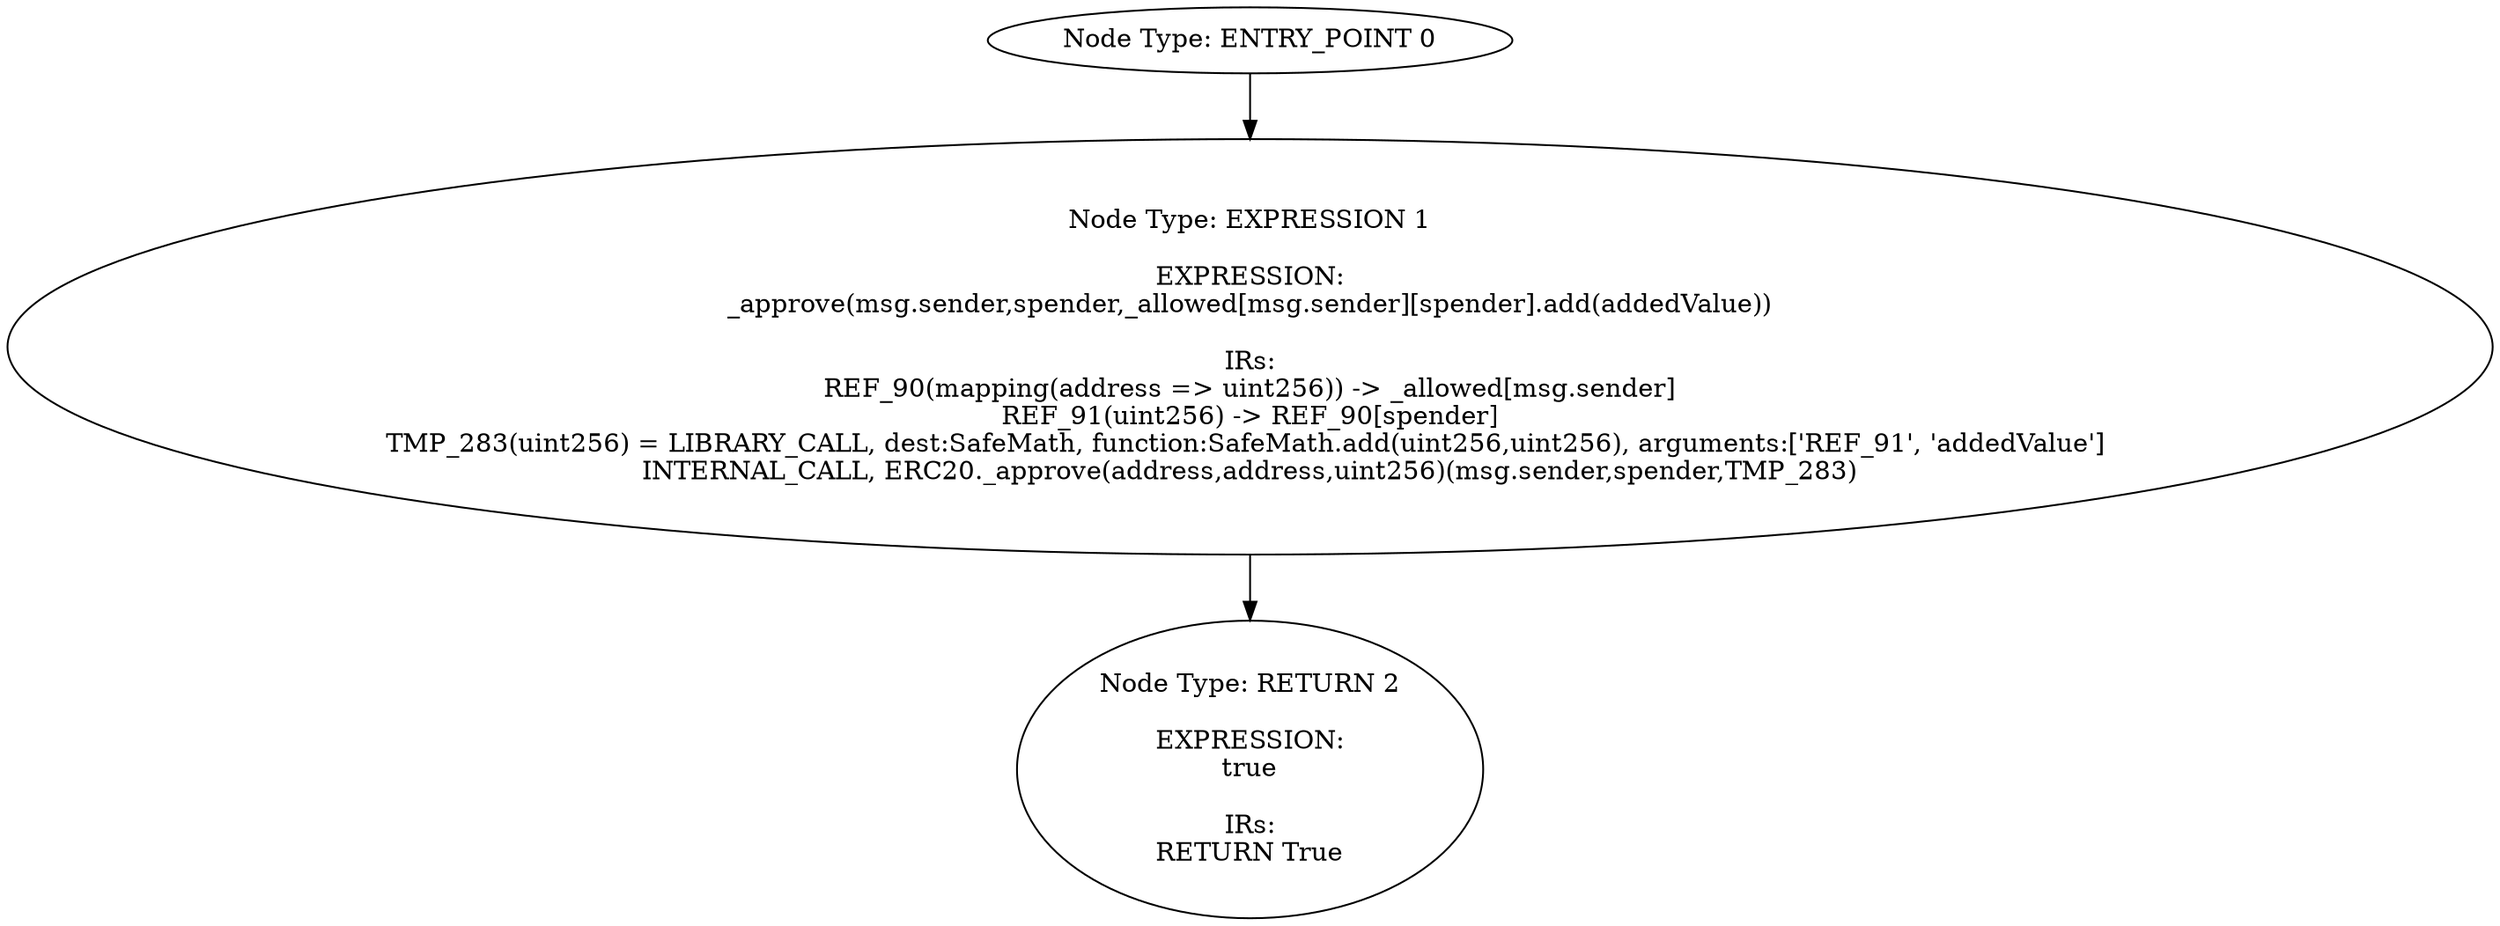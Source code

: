 digraph{
0[label="Node Type: ENTRY_POINT 0
"];
0->1;
1[label="Node Type: EXPRESSION 1

EXPRESSION:
_approve(msg.sender,spender,_allowed[msg.sender][spender].add(addedValue))

IRs:
REF_90(mapping(address => uint256)) -> _allowed[msg.sender]
REF_91(uint256) -> REF_90[spender]
TMP_283(uint256) = LIBRARY_CALL, dest:SafeMath, function:SafeMath.add(uint256,uint256), arguments:['REF_91', 'addedValue'] 
INTERNAL_CALL, ERC20._approve(address,address,uint256)(msg.sender,spender,TMP_283)"];
1->2;
2[label="Node Type: RETURN 2

EXPRESSION:
true

IRs:
RETURN True"];
}
